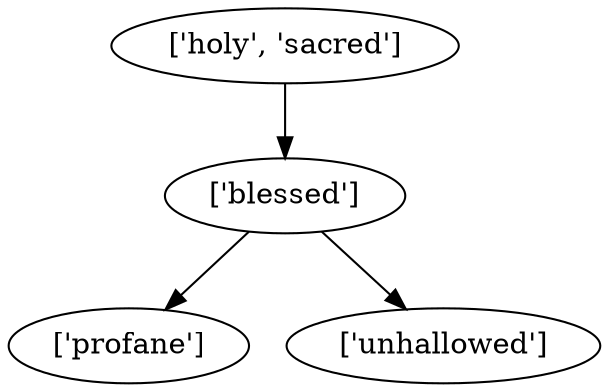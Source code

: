 strict digraph  {
	"['holy', 'sacred']" -> "['blessed']";
	"['blessed']" -> "['profane']";
	"['blessed']" -> "['unhallowed']";
}

